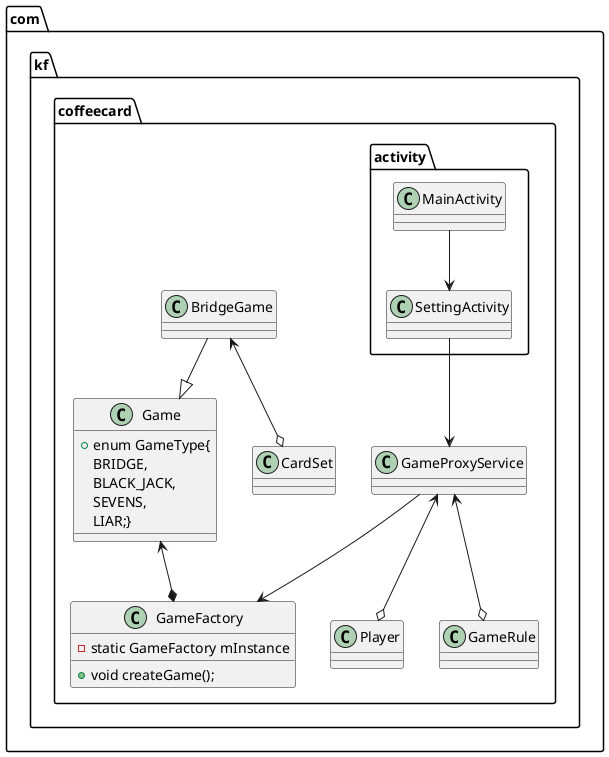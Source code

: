 @startuml

package com.kf.coffeecard{
    class GameProxyService
    class GameFactory{
        -static GameFactory mInstance
        +void createGame();
    }
    class Game{
        +enum GameType{
            BRIDGE,
            BLACK_JACK,
            SEVENS,
            LIAR;}
    }
    class BridgeGame
    class CardSet
    class Player
    class GameRule

    BridgeGame --|> Game
    Game <--* GameFactory

    BridgeGame <--o CardSet
    GameProxyService --> GameFactory

    GameProxyService <--o Player
    GameProxyService <--o GameRule
}

package com.kf.coffeecard.activity{
    class MainActivity
    class SettingActivity
    MainActivity --> SettingActivity
    SettingActivity --> GameProxyService
}

@enduml